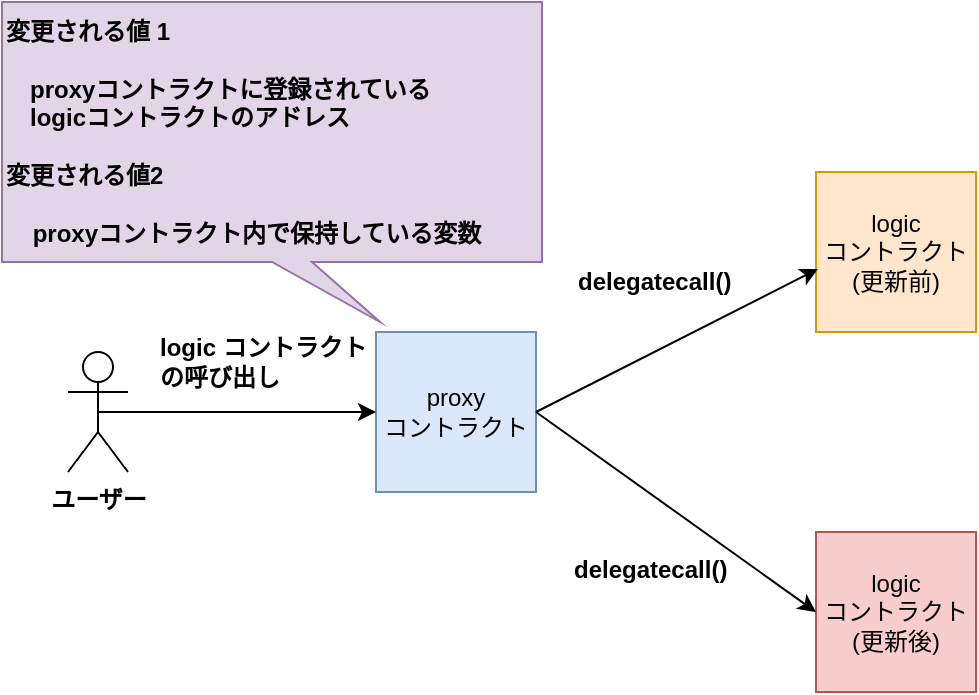 <mxfile version="20.5.1" type="github">
  <diagram id="t9sUDgmY1rG62_aLtfS_" name="ページ1">
    <mxGraphModel dx="2066" dy="1190" grid="1" gridSize="10" guides="1" tooltips="1" connect="1" arrows="1" fold="1" page="1" pageScale="1" pageWidth="827" pageHeight="1169" math="0" shadow="0">
      <root>
        <mxCell id="0" />
        <mxCell id="1" parent="0" />
        <mxCell id="2NuNlHKh36lMKqr2MWiC-1" value="&lt;b&gt;ユーザー&lt;/b&gt;" style="shape=umlActor;verticalLabelPosition=bottom;verticalAlign=top;html=1;outlineConnect=0;" vertex="1" parent="1">
          <mxGeometry x="66" y="430" width="30" height="60" as="geometry" />
        </mxCell>
        <mxCell id="2NuNlHKh36lMKqr2MWiC-5" value="proxy&lt;br&gt;コントラクト" style="whiteSpace=wrap;html=1;aspect=fixed;fillColor=#dae8fc;strokeColor=#6c8ebf;" vertex="1" parent="1">
          <mxGeometry x="220" y="420" width="80" height="80" as="geometry" />
        </mxCell>
        <mxCell id="2NuNlHKh36lMKqr2MWiC-6" value="logic&lt;br&gt;コントラクト&lt;br&gt;(更新前)" style="whiteSpace=wrap;html=1;aspect=fixed;fillColor=#ffe6cc;strokeColor=#d79b00;" vertex="1" parent="1">
          <mxGeometry x="440" y="340" width="80" height="80" as="geometry" />
        </mxCell>
        <mxCell id="2NuNlHKh36lMKqr2MWiC-7" value="logic&lt;br&gt;コントラクト&lt;br&gt;(更新後)" style="whiteSpace=wrap;html=1;aspect=fixed;fillColor=#f8cecc;strokeColor=#b85450;" vertex="1" parent="1">
          <mxGeometry x="440" y="520" width="80" height="80" as="geometry" />
        </mxCell>
        <mxCell id="2NuNlHKh36lMKqr2MWiC-8" value="" style="endArrow=classic;html=1;rounded=0;exitX=0.5;exitY=0.5;exitDx=0;exitDy=0;exitPerimeter=0;" edge="1" parent="1" source="2NuNlHKh36lMKqr2MWiC-1" target="2NuNlHKh36lMKqr2MWiC-5">
          <mxGeometry width="50" height="50" relative="1" as="geometry">
            <mxPoint x="390" y="620" as="sourcePoint" />
            <mxPoint x="440" y="570" as="targetPoint" />
          </mxGeometry>
        </mxCell>
        <mxCell id="2NuNlHKh36lMKqr2MWiC-9" value="" style="endArrow=classic;html=1;rounded=0;exitX=1;exitY=0.5;exitDx=0;exitDy=0;entryX=0.013;entryY=0.606;entryDx=0;entryDy=0;entryPerimeter=0;" edge="1" parent="1" source="2NuNlHKh36lMKqr2MWiC-5" target="2NuNlHKh36lMKqr2MWiC-6">
          <mxGeometry width="50" height="50" relative="1" as="geometry">
            <mxPoint x="310" y="459.5" as="sourcePoint" />
            <mxPoint x="435" y="459.5" as="targetPoint" />
          </mxGeometry>
        </mxCell>
        <mxCell id="2NuNlHKh36lMKqr2MWiC-10" value="" style="endArrow=classic;html=1;rounded=0;exitX=1;exitY=0.5;exitDx=0;exitDy=0;entryX=0;entryY=0.5;entryDx=0;entryDy=0;" edge="1" parent="1" source="2NuNlHKh36lMKqr2MWiC-5" target="2NuNlHKh36lMKqr2MWiC-7">
          <mxGeometry width="50" height="50" relative="1" as="geometry">
            <mxPoint x="310" y="470" as="sourcePoint" />
            <mxPoint x="451.04" y="398.48" as="targetPoint" />
          </mxGeometry>
        </mxCell>
        <mxCell id="2NuNlHKh36lMKqr2MWiC-11" value="logic コントラクト&lt;br&gt;の呼び出し" style="text;html=1;strokeColor=none;fillColor=none;align=left;verticalAlign=middle;whiteSpace=wrap;rounded=0;fontStyle=1" vertex="1" parent="1">
          <mxGeometry x="110" y="420" width="110" height="30" as="geometry" />
        </mxCell>
        <mxCell id="2NuNlHKh36lMKqr2MWiC-12" value="delegatecall()" style="text;html=1;strokeColor=none;fillColor=none;align=left;verticalAlign=middle;whiteSpace=wrap;rounded=0;fontStyle=1" vertex="1" parent="1">
          <mxGeometry x="319" y="380" width="110" height="30" as="geometry" />
        </mxCell>
        <mxCell id="2NuNlHKh36lMKqr2MWiC-13" value="delegatecall()" style="text;html=1;strokeColor=none;fillColor=none;align=left;verticalAlign=middle;whiteSpace=wrap;rounded=0;fontStyle=1" vertex="1" parent="1">
          <mxGeometry x="317" y="524" width="110" height="30" as="geometry" />
        </mxCell>
        <mxCell id="2NuNlHKh36lMKqr2MWiC-14" value="&lt;b&gt;変更される値 1&amp;nbsp;&lt;br&gt;&lt;br&gt;　proxyコントラクトに登録されている　　&lt;br&gt;　logicコントラクトのアドレス&lt;br&gt;&lt;br&gt;変更される値2&lt;br&gt;&lt;br&gt;&amp;nbsp; &amp;nbsp; proxyコントラクト内で保持している変数&lt;br&gt;&lt;/b&gt;" style="shape=callout;whiteSpace=wrap;html=1;perimeter=calloutPerimeter;fillColor=#e1d5e7;strokeColor=#9673a6;position2=0.7;align=left;" vertex="1" parent="1">
          <mxGeometry x="33" y="255" width="270" height="160" as="geometry" />
        </mxCell>
      </root>
    </mxGraphModel>
  </diagram>
</mxfile>

